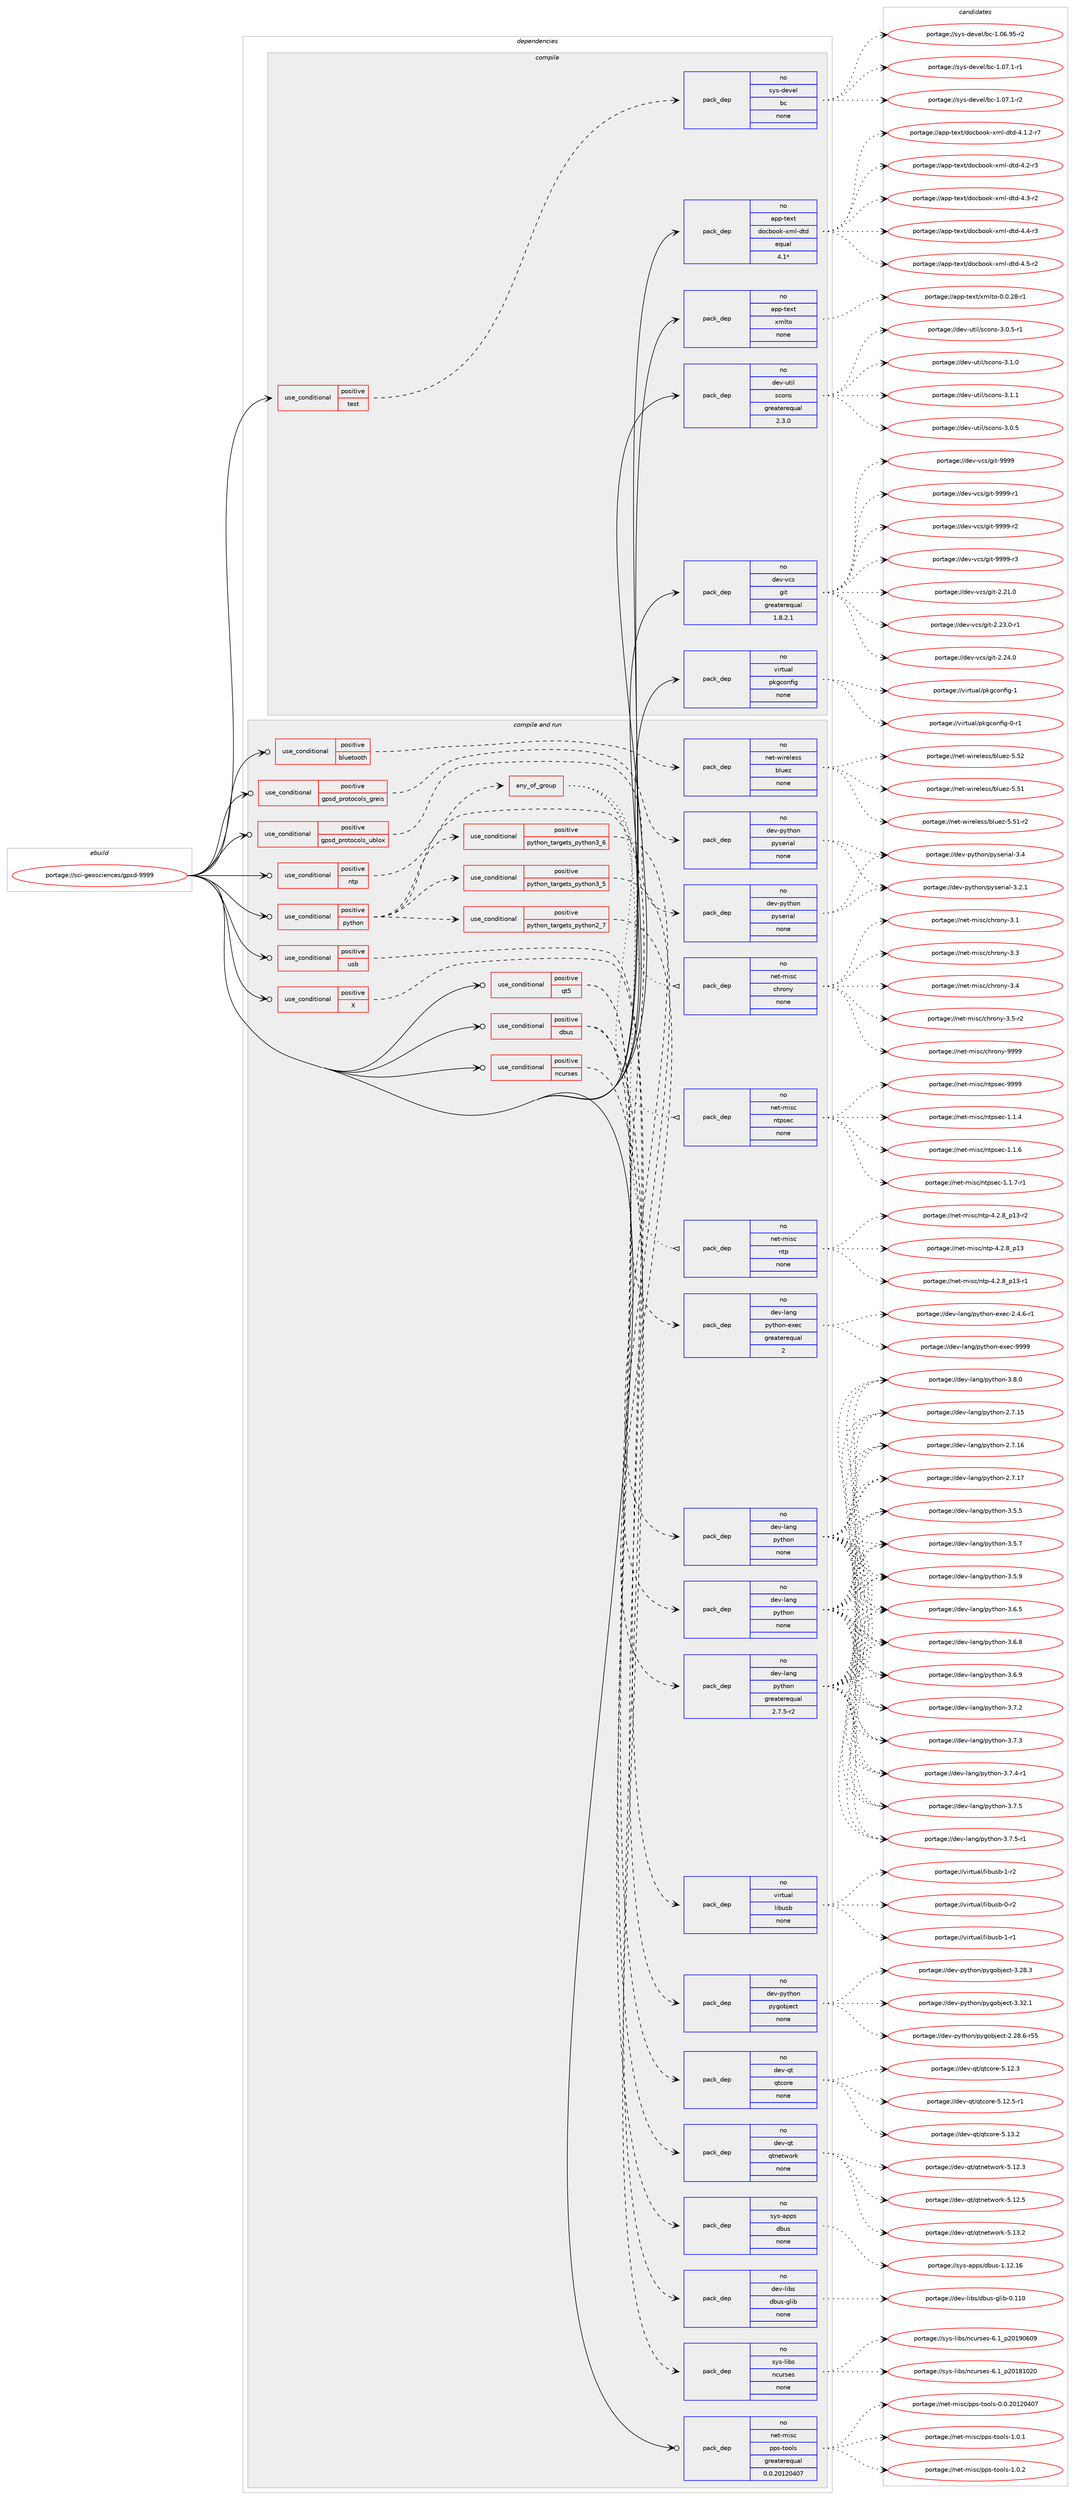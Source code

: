 digraph prolog {

# *************
# Graph options
# *************

newrank=true;
concentrate=true;
compound=true;
graph [rankdir=LR,fontname=Helvetica,fontsize=10,ranksep=1.5];#, ranksep=2.5, nodesep=0.2];
edge  [arrowhead=vee];
node  [fontname=Helvetica,fontsize=10];

# **********
# The ebuild
# **********

subgraph cluster_leftcol {
color=gray;
rank=same;
label=<<i>ebuild</i>>;
id [label="portage://sci-geosciences/gpsd-9999", color=red, width=4, href="../sci-geosciences/gpsd-9999.svg"];
}

# ****************
# The dependencies
# ****************

subgraph cluster_midcol {
color=gray;
label=<<i>dependencies</i>>;
subgraph cluster_compile {
fillcolor="#eeeeee";
style=filled;
label=<<i>compile</i>>;
subgraph cond95826 {
dependency387065 [label=<<TABLE BORDER="0" CELLBORDER="1" CELLSPACING="0" CELLPADDING="4"><TR><TD ROWSPAN="3" CELLPADDING="10">use_conditional</TD></TR><TR><TD>positive</TD></TR><TR><TD>test</TD></TR></TABLE>>, shape=none, color=red];
subgraph pack284668 {
dependency387066 [label=<<TABLE BORDER="0" CELLBORDER="1" CELLSPACING="0" CELLPADDING="4" WIDTH="220"><TR><TD ROWSPAN="6" CELLPADDING="30">pack_dep</TD></TR><TR><TD WIDTH="110">no</TD></TR><TR><TD>sys-devel</TD></TR><TR><TD>bc</TD></TR><TR><TD>none</TD></TR><TR><TD></TD></TR></TABLE>>, shape=none, color=blue];
}
dependency387065:e -> dependency387066:w [weight=20,style="dashed",arrowhead="vee"];
}
id:e -> dependency387065:w [weight=20,style="solid",arrowhead="vee"];
subgraph pack284669 {
dependency387067 [label=<<TABLE BORDER="0" CELLBORDER="1" CELLSPACING="0" CELLPADDING="4" WIDTH="220"><TR><TD ROWSPAN="6" CELLPADDING="30">pack_dep</TD></TR><TR><TD WIDTH="110">no</TD></TR><TR><TD>app-text</TD></TR><TR><TD>docbook-xml-dtd</TD></TR><TR><TD>equal</TD></TR><TR><TD>4.1*</TD></TR></TABLE>>, shape=none, color=blue];
}
id:e -> dependency387067:w [weight=20,style="solid",arrowhead="vee"];
subgraph pack284670 {
dependency387068 [label=<<TABLE BORDER="0" CELLBORDER="1" CELLSPACING="0" CELLPADDING="4" WIDTH="220"><TR><TD ROWSPAN="6" CELLPADDING="30">pack_dep</TD></TR><TR><TD WIDTH="110">no</TD></TR><TR><TD>app-text</TD></TR><TR><TD>xmlto</TD></TR><TR><TD>none</TD></TR><TR><TD></TD></TR></TABLE>>, shape=none, color=blue];
}
id:e -> dependency387068:w [weight=20,style="solid",arrowhead="vee"];
subgraph pack284671 {
dependency387069 [label=<<TABLE BORDER="0" CELLBORDER="1" CELLSPACING="0" CELLPADDING="4" WIDTH="220"><TR><TD ROWSPAN="6" CELLPADDING="30">pack_dep</TD></TR><TR><TD WIDTH="110">no</TD></TR><TR><TD>dev-util</TD></TR><TR><TD>scons</TD></TR><TR><TD>greaterequal</TD></TR><TR><TD>2.3.0</TD></TR></TABLE>>, shape=none, color=blue];
}
id:e -> dependency387069:w [weight=20,style="solid",arrowhead="vee"];
subgraph pack284672 {
dependency387070 [label=<<TABLE BORDER="0" CELLBORDER="1" CELLSPACING="0" CELLPADDING="4" WIDTH="220"><TR><TD ROWSPAN="6" CELLPADDING="30">pack_dep</TD></TR><TR><TD WIDTH="110">no</TD></TR><TR><TD>dev-vcs</TD></TR><TR><TD>git</TD></TR><TR><TD>greaterequal</TD></TR><TR><TD>1.8.2.1</TD></TR></TABLE>>, shape=none, color=blue];
}
id:e -> dependency387070:w [weight=20,style="solid",arrowhead="vee"];
subgraph pack284673 {
dependency387071 [label=<<TABLE BORDER="0" CELLBORDER="1" CELLSPACING="0" CELLPADDING="4" WIDTH="220"><TR><TD ROWSPAN="6" CELLPADDING="30">pack_dep</TD></TR><TR><TD WIDTH="110">no</TD></TR><TR><TD>virtual</TD></TR><TR><TD>pkgconfig</TD></TR><TR><TD>none</TD></TR><TR><TD></TD></TR></TABLE>>, shape=none, color=blue];
}
id:e -> dependency387071:w [weight=20,style="solid",arrowhead="vee"];
}
subgraph cluster_compileandrun {
fillcolor="#eeeeee";
style=filled;
label=<<i>compile and run</i>>;
subgraph cond95827 {
dependency387072 [label=<<TABLE BORDER="0" CELLBORDER="1" CELLSPACING="0" CELLPADDING="4"><TR><TD ROWSPAN="3" CELLPADDING="10">use_conditional</TD></TR><TR><TD>positive</TD></TR><TR><TD>X</TD></TR></TABLE>>, shape=none, color=red];
subgraph pack284674 {
dependency387073 [label=<<TABLE BORDER="0" CELLBORDER="1" CELLSPACING="0" CELLPADDING="4" WIDTH="220"><TR><TD ROWSPAN="6" CELLPADDING="30">pack_dep</TD></TR><TR><TD WIDTH="110">no</TD></TR><TR><TD>dev-python</TD></TR><TR><TD>pygobject</TD></TR><TR><TD>none</TD></TR><TR><TD></TD></TR></TABLE>>, shape=none, color=blue];
}
dependency387072:e -> dependency387073:w [weight=20,style="dashed",arrowhead="vee"];
}
id:e -> dependency387072:w [weight=20,style="solid",arrowhead="odotvee"];
subgraph cond95828 {
dependency387074 [label=<<TABLE BORDER="0" CELLBORDER="1" CELLSPACING="0" CELLPADDING="4"><TR><TD ROWSPAN="3" CELLPADDING="10">use_conditional</TD></TR><TR><TD>positive</TD></TR><TR><TD>bluetooth</TD></TR></TABLE>>, shape=none, color=red];
subgraph pack284675 {
dependency387075 [label=<<TABLE BORDER="0" CELLBORDER="1" CELLSPACING="0" CELLPADDING="4" WIDTH="220"><TR><TD ROWSPAN="6" CELLPADDING="30">pack_dep</TD></TR><TR><TD WIDTH="110">no</TD></TR><TR><TD>net-wireless</TD></TR><TR><TD>bluez</TD></TR><TR><TD>none</TD></TR><TR><TD></TD></TR></TABLE>>, shape=none, color=blue];
}
dependency387074:e -> dependency387075:w [weight=20,style="dashed",arrowhead="vee"];
}
id:e -> dependency387074:w [weight=20,style="solid",arrowhead="odotvee"];
subgraph cond95829 {
dependency387076 [label=<<TABLE BORDER="0" CELLBORDER="1" CELLSPACING="0" CELLPADDING="4"><TR><TD ROWSPAN="3" CELLPADDING="10">use_conditional</TD></TR><TR><TD>positive</TD></TR><TR><TD>dbus</TD></TR></TABLE>>, shape=none, color=red];
subgraph pack284676 {
dependency387077 [label=<<TABLE BORDER="0" CELLBORDER="1" CELLSPACING="0" CELLPADDING="4" WIDTH="220"><TR><TD ROWSPAN="6" CELLPADDING="30">pack_dep</TD></TR><TR><TD WIDTH="110">no</TD></TR><TR><TD>sys-apps</TD></TR><TR><TD>dbus</TD></TR><TR><TD>none</TD></TR><TR><TD></TD></TR></TABLE>>, shape=none, color=blue];
}
dependency387076:e -> dependency387077:w [weight=20,style="dashed",arrowhead="vee"];
subgraph pack284677 {
dependency387078 [label=<<TABLE BORDER="0" CELLBORDER="1" CELLSPACING="0" CELLPADDING="4" WIDTH="220"><TR><TD ROWSPAN="6" CELLPADDING="30">pack_dep</TD></TR><TR><TD WIDTH="110">no</TD></TR><TR><TD>dev-libs</TD></TR><TR><TD>dbus-glib</TD></TR><TR><TD>none</TD></TR><TR><TD></TD></TR></TABLE>>, shape=none, color=blue];
}
dependency387076:e -> dependency387078:w [weight=20,style="dashed",arrowhead="vee"];
}
id:e -> dependency387076:w [weight=20,style="solid",arrowhead="odotvee"];
subgraph cond95830 {
dependency387079 [label=<<TABLE BORDER="0" CELLBORDER="1" CELLSPACING="0" CELLPADDING="4"><TR><TD ROWSPAN="3" CELLPADDING="10">use_conditional</TD></TR><TR><TD>positive</TD></TR><TR><TD>gpsd_protocols_greis</TD></TR></TABLE>>, shape=none, color=red];
subgraph pack284678 {
dependency387080 [label=<<TABLE BORDER="0" CELLBORDER="1" CELLSPACING="0" CELLPADDING="4" WIDTH="220"><TR><TD ROWSPAN="6" CELLPADDING="30">pack_dep</TD></TR><TR><TD WIDTH="110">no</TD></TR><TR><TD>dev-python</TD></TR><TR><TD>pyserial</TD></TR><TR><TD>none</TD></TR><TR><TD></TD></TR></TABLE>>, shape=none, color=blue];
}
dependency387079:e -> dependency387080:w [weight=20,style="dashed",arrowhead="vee"];
}
id:e -> dependency387079:w [weight=20,style="solid",arrowhead="odotvee"];
subgraph cond95831 {
dependency387081 [label=<<TABLE BORDER="0" CELLBORDER="1" CELLSPACING="0" CELLPADDING="4"><TR><TD ROWSPAN="3" CELLPADDING="10">use_conditional</TD></TR><TR><TD>positive</TD></TR><TR><TD>gpsd_protocols_ublox</TD></TR></TABLE>>, shape=none, color=red];
subgraph pack284679 {
dependency387082 [label=<<TABLE BORDER="0" CELLBORDER="1" CELLSPACING="0" CELLPADDING="4" WIDTH="220"><TR><TD ROWSPAN="6" CELLPADDING="30">pack_dep</TD></TR><TR><TD WIDTH="110">no</TD></TR><TR><TD>dev-python</TD></TR><TR><TD>pyserial</TD></TR><TR><TD>none</TD></TR><TR><TD></TD></TR></TABLE>>, shape=none, color=blue];
}
dependency387081:e -> dependency387082:w [weight=20,style="dashed",arrowhead="vee"];
}
id:e -> dependency387081:w [weight=20,style="solid",arrowhead="odotvee"];
subgraph cond95832 {
dependency387083 [label=<<TABLE BORDER="0" CELLBORDER="1" CELLSPACING="0" CELLPADDING="4"><TR><TD ROWSPAN="3" CELLPADDING="10">use_conditional</TD></TR><TR><TD>positive</TD></TR><TR><TD>ncurses</TD></TR></TABLE>>, shape=none, color=red];
subgraph pack284680 {
dependency387084 [label=<<TABLE BORDER="0" CELLBORDER="1" CELLSPACING="0" CELLPADDING="4" WIDTH="220"><TR><TD ROWSPAN="6" CELLPADDING="30">pack_dep</TD></TR><TR><TD WIDTH="110">no</TD></TR><TR><TD>sys-libs</TD></TR><TR><TD>ncurses</TD></TR><TR><TD>none</TD></TR><TR><TD></TD></TR></TABLE>>, shape=none, color=blue];
}
dependency387083:e -> dependency387084:w [weight=20,style="dashed",arrowhead="vee"];
}
id:e -> dependency387083:w [weight=20,style="solid",arrowhead="odotvee"];
subgraph cond95833 {
dependency387085 [label=<<TABLE BORDER="0" CELLBORDER="1" CELLSPACING="0" CELLPADDING="4"><TR><TD ROWSPAN="3" CELLPADDING="10">use_conditional</TD></TR><TR><TD>positive</TD></TR><TR><TD>ntp</TD></TR></TABLE>>, shape=none, color=red];
subgraph any6367 {
dependency387086 [label=<<TABLE BORDER="0" CELLBORDER="1" CELLSPACING="0" CELLPADDING="4"><TR><TD CELLPADDING="10">any_of_group</TD></TR></TABLE>>, shape=none, color=red];subgraph pack284681 {
dependency387087 [label=<<TABLE BORDER="0" CELLBORDER="1" CELLSPACING="0" CELLPADDING="4" WIDTH="220"><TR><TD ROWSPAN="6" CELLPADDING="30">pack_dep</TD></TR><TR><TD WIDTH="110">no</TD></TR><TR><TD>net-misc</TD></TR><TR><TD>ntp</TD></TR><TR><TD>none</TD></TR><TR><TD></TD></TR></TABLE>>, shape=none, color=blue];
}
dependency387086:e -> dependency387087:w [weight=20,style="dotted",arrowhead="oinv"];
subgraph pack284682 {
dependency387088 [label=<<TABLE BORDER="0" CELLBORDER="1" CELLSPACING="0" CELLPADDING="4" WIDTH="220"><TR><TD ROWSPAN="6" CELLPADDING="30">pack_dep</TD></TR><TR><TD WIDTH="110">no</TD></TR><TR><TD>net-misc</TD></TR><TR><TD>ntpsec</TD></TR><TR><TD>none</TD></TR><TR><TD></TD></TR></TABLE>>, shape=none, color=blue];
}
dependency387086:e -> dependency387088:w [weight=20,style="dotted",arrowhead="oinv"];
subgraph pack284683 {
dependency387089 [label=<<TABLE BORDER="0" CELLBORDER="1" CELLSPACING="0" CELLPADDING="4" WIDTH="220"><TR><TD ROWSPAN="6" CELLPADDING="30">pack_dep</TD></TR><TR><TD WIDTH="110">no</TD></TR><TR><TD>net-misc</TD></TR><TR><TD>chrony</TD></TR><TR><TD>none</TD></TR><TR><TD></TD></TR></TABLE>>, shape=none, color=blue];
}
dependency387086:e -> dependency387089:w [weight=20,style="dotted",arrowhead="oinv"];
}
dependency387085:e -> dependency387086:w [weight=20,style="dashed",arrowhead="vee"];
}
id:e -> dependency387085:w [weight=20,style="solid",arrowhead="odotvee"];
subgraph cond95834 {
dependency387090 [label=<<TABLE BORDER="0" CELLBORDER="1" CELLSPACING="0" CELLPADDING="4"><TR><TD ROWSPAN="3" CELLPADDING="10">use_conditional</TD></TR><TR><TD>positive</TD></TR><TR><TD>python</TD></TR></TABLE>>, shape=none, color=red];
subgraph cond95835 {
dependency387091 [label=<<TABLE BORDER="0" CELLBORDER="1" CELLSPACING="0" CELLPADDING="4"><TR><TD ROWSPAN="3" CELLPADDING="10">use_conditional</TD></TR><TR><TD>positive</TD></TR><TR><TD>python_targets_python2_7</TD></TR></TABLE>>, shape=none, color=red];
subgraph pack284684 {
dependency387092 [label=<<TABLE BORDER="0" CELLBORDER="1" CELLSPACING="0" CELLPADDING="4" WIDTH="220"><TR><TD ROWSPAN="6" CELLPADDING="30">pack_dep</TD></TR><TR><TD WIDTH="110">no</TD></TR><TR><TD>dev-lang</TD></TR><TR><TD>python</TD></TR><TR><TD>greaterequal</TD></TR><TR><TD>2.7.5-r2</TD></TR></TABLE>>, shape=none, color=blue];
}
dependency387091:e -> dependency387092:w [weight=20,style="dashed",arrowhead="vee"];
}
dependency387090:e -> dependency387091:w [weight=20,style="dashed",arrowhead="vee"];
subgraph cond95836 {
dependency387093 [label=<<TABLE BORDER="0" CELLBORDER="1" CELLSPACING="0" CELLPADDING="4"><TR><TD ROWSPAN="3" CELLPADDING="10">use_conditional</TD></TR><TR><TD>positive</TD></TR><TR><TD>python_targets_python3_5</TD></TR></TABLE>>, shape=none, color=red];
subgraph pack284685 {
dependency387094 [label=<<TABLE BORDER="0" CELLBORDER="1" CELLSPACING="0" CELLPADDING="4" WIDTH="220"><TR><TD ROWSPAN="6" CELLPADDING="30">pack_dep</TD></TR><TR><TD WIDTH="110">no</TD></TR><TR><TD>dev-lang</TD></TR><TR><TD>python</TD></TR><TR><TD>none</TD></TR><TR><TD></TD></TR></TABLE>>, shape=none, color=blue];
}
dependency387093:e -> dependency387094:w [weight=20,style="dashed",arrowhead="vee"];
}
dependency387090:e -> dependency387093:w [weight=20,style="dashed",arrowhead="vee"];
subgraph cond95837 {
dependency387095 [label=<<TABLE BORDER="0" CELLBORDER="1" CELLSPACING="0" CELLPADDING="4"><TR><TD ROWSPAN="3" CELLPADDING="10">use_conditional</TD></TR><TR><TD>positive</TD></TR><TR><TD>python_targets_python3_6</TD></TR></TABLE>>, shape=none, color=red];
subgraph pack284686 {
dependency387096 [label=<<TABLE BORDER="0" CELLBORDER="1" CELLSPACING="0" CELLPADDING="4" WIDTH="220"><TR><TD ROWSPAN="6" CELLPADDING="30">pack_dep</TD></TR><TR><TD WIDTH="110">no</TD></TR><TR><TD>dev-lang</TD></TR><TR><TD>python</TD></TR><TR><TD>none</TD></TR><TR><TD></TD></TR></TABLE>>, shape=none, color=blue];
}
dependency387095:e -> dependency387096:w [weight=20,style="dashed",arrowhead="vee"];
}
dependency387090:e -> dependency387095:w [weight=20,style="dashed",arrowhead="vee"];
subgraph pack284687 {
dependency387097 [label=<<TABLE BORDER="0" CELLBORDER="1" CELLSPACING="0" CELLPADDING="4" WIDTH="220"><TR><TD ROWSPAN="6" CELLPADDING="30">pack_dep</TD></TR><TR><TD WIDTH="110">no</TD></TR><TR><TD>dev-lang</TD></TR><TR><TD>python-exec</TD></TR><TR><TD>greaterequal</TD></TR><TR><TD>2</TD></TR></TABLE>>, shape=none, color=blue];
}
dependency387090:e -> dependency387097:w [weight=20,style="dashed",arrowhead="vee"];
}
id:e -> dependency387090:w [weight=20,style="solid",arrowhead="odotvee"];
subgraph cond95838 {
dependency387098 [label=<<TABLE BORDER="0" CELLBORDER="1" CELLSPACING="0" CELLPADDING="4"><TR><TD ROWSPAN="3" CELLPADDING="10">use_conditional</TD></TR><TR><TD>positive</TD></TR><TR><TD>qt5</TD></TR></TABLE>>, shape=none, color=red];
subgraph pack284688 {
dependency387099 [label=<<TABLE BORDER="0" CELLBORDER="1" CELLSPACING="0" CELLPADDING="4" WIDTH="220"><TR><TD ROWSPAN="6" CELLPADDING="30">pack_dep</TD></TR><TR><TD WIDTH="110">no</TD></TR><TR><TD>dev-qt</TD></TR><TR><TD>qtcore</TD></TR><TR><TD>none</TD></TR><TR><TD></TD></TR></TABLE>>, shape=none, color=blue];
}
dependency387098:e -> dependency387099:w [weight=20,style="dashed",arrowhead="vee"];
subgraph pack284689 {
dependency387100 [label=<<TABLE BORDER="0" CELLBORDER="1" CELLSPACING="0" CELLPADDING="4" WIDTH="220"><TR><TD ROWSPAN="6" CELLPADDING="30">pack_dep</TD></TR><TR><TD WIDTH="110">no</TD></TR><TR><TD>dev-qt</TD></TR><TR><TD>qtnetwork</TD></TR><TR><TD>none</TD></TR><TR><TD></TD></TR></TABLE>>, shape=none, color=blue];
}
dependency387098:e -> dependency387100:w [weight=20,style="dashed",arrowhead="vee"];
}
id:e -> dependency387098:w [weight=20,style="solid",arrowhead="odotvee"];
subgraph cond95839 {
dependency387101 [label=<<TABLE BORDER="0" CELLBORDER="1" CELLSPACING="0" CELLPADDING="4"><TR><TD ROWSPAN="3" CELLPADDING="10">use_conditional</TD></TR><TR><TD>positive</TD></TR><TR><TD>usb</TD></TR></TABLE>>, shape=none, color=red];
subgraph pack284690 {
dependency387102 [label=<<TABLE BORDER="0" CELLBORDER="1" CELLSPACING="0" CELLPADDING="4" WIDTH="220"><TR><TD ROWSPAN="6" CELLPADDING="30">pack_dep</TD></TR><TR><TD WIDTH="110">no</TD></TR><TR><TD>virtual</TD></TR><TR><TD>libusb</TD></TR><TR><TD>none</TD></TR><TR><TD></TD></TR></TABLE>>, shape=none, color=blue];
}
dependency387101:e -> dependency387102:w [weight=20,style="dashed",arrowhead="vee"];
}
id:e -> dependency387101:w [weight=20,style="solid",arrowhead="odotvee"];
subgraph pack284691 {
dependency387103 [label=<<TABLE BORDER="0" CELLBORDER="1" CELLSPACING="0" CELLPADDING="4" WIDTH="220"><TR><TD ROWSPAN="6" CELLPADDING="30">pack_dep</TD></TR><TR><TD WIDTH="110">no</TD></TR><TR><TD>net-misc</TD></TR><TR><TD>pps-tools</TD></TR><TR><TD>greaterequal</TD></TR><TR><TD>0.0.20120407</TD></TR></TABLE>>, shape=none, color=blue];
}
id:e -> dependency387103:w [weight=20,style="solid",arrowhead="odotvee"];
}
subgraph cluster_run {
fillcolor="#eeeeee";
style=filled;
label=<<i>run</i>>;
}
}

# **************
# The candidates
# **************

subgraph cluster_choices {
rank=same;
color=gray;
label=<<i>candidates</i>>;

subgraph choice284668 {
color=black;
nodesep=1;
choiceportage1151211154510010111810110847989945494648544657534511450 [label="portage://sys-devel/bc-1.06.95-r2", color=red, width=4,href="../sys-devel/bc-1.06.95-r2.svg"];
choiceportage11512111545100101118101108479899454946485546494511449 [label="portage://sys-devel/bc-1.07.1-r1", color=red, width=4,href="../sys-devel/bc-1.07.1-r1.svg"];
choiceportage11512111545100101118101108479899454946485546494511450 [label="portage://sys-devel/bc-1.07.1-r2", color=red, width=4,href="../sys-devel/bc-1.07.1-r2.svg"];
dependency387066:e -> choiceportage1151211154510010111810110847989945494648544657534511450:w [style=dotted,weight="100"];
dependency387066:e -> choiceportage11512111545100101118101108479899454946485546494511449:w [style=dotted,weight="100"];
dependency387066:e -> choiceportage11512111545100101118101108479899454946485546494511450:w [style=dotted,weight="100"];
}
subgraph choice284669 {
color=black;
nodesep=1;
choiceportage971121124511610112011647100111999811111110745120109108451001161004552464946504511455 [label="portage://app-text/docbook-xml-dtd-4.1.2-r7", color=red, width=4,href="../app-text/docbook-xml-dtd-4.1.2-r7.svg"];
choiceportage97112112451161011201164710011199981111111074512010910845100116100455246504511451 [label="portage://app-text/docbook-xml-dtd-4.2-r3", color=red, width=4,href="../app-text/docbook-xml-dtd-4.2-r3.svg"];
choiceportage97112112451161011201164710011199981111111074512010910845100116100455246514511450 [label="portage://app-text/docbook-xml-dtd-4.3-r2", color=red, width=4,href="../app-text/docbook-xml-dtd-4.3-r2.svg"];
choiceportage97112112451161011201164710011199981111111074512010910845100116100455246524511451 [label="portage://app-text/docbook-xml-dtd-4.4-r3", color=red, width=4,href="../app-text/docbook-xml-dtd-4.4-r3.svg"];
choiceportage97112112451161011201164710011199981111111074512010910845100116100455246534511450 [label="portage://app-text/docbook-xml-dtd-4.5-r2", color=red, width=4,href="../app-text/docbook-xml-dtd-4.5-r2.svg"];
dependency387067:e -> choiceportage971121124511610112011647100111999811111110745120109108451001161004552464946504511455:w [style=dotted,weight="100"];
dependency387067:e -> choiceportage97112112451161011201164710011199981111111074512010910845100116100455246504511451:w [style=dotted,weight="100"];
dependency387067:e -> choiceportage97112112451161011201164710011199981111111074512010910845100116100455246514511450:w [style=dotted,weight="100"];
dependency387067:e -> choiceportage97112112451161011201164710011199981111111074512010910845100116100455246524511451:w [style=dotted,weight="100"];
dependency387067:e -> choiceportage97112112451161011201164710011199981111111074512010910845100116100455246534511450:w [style=dotted,weight="100"];
}
subgraph choice284670 {
color=black;
nodesep=1;
choiceportage971121124511610112011647120109108116111454846484650564511449 [label="portage://app-text/xmlto-0.0.28-r1", color=red, width=4,href="../app-text/xmlto-0.0.28-r1.svg"];
dependency387068:e -> choiceportage971121124511610112011647120109108116111454846484650564511449:w [style=dotted,weight="100"];
}
subgraph choice284671 {
color=black;
nodesep=1;
choiceportage100101118451171161051084711599111110115455146484653 [label="portage://dev-util/scons-3.0.5", color=red, width=4,href="../dev-util/scons-3.0.5.svg"];
choiceportage1001011184511711610510847115991111101154551464846534511449 [label="portage://dev-util/scons-3.0.5-r1", color=red, width=4,href="../dev-util/scons-3.0.5-r1.svg"];
choiceportage100101118451171161051084711599111110115455146494648 [label="portage://dev-util/scons-3.1.0", color=red, width=4,href="../dev-util/scons-3.1.0.svg"];
choiceportage100101118451171161051084711599111110115455146494649 [label="portage://dev-util/scons-3.1.1", color=red, width=4,href="../dev-util/scons-3.1.1.svg"];
dependency387069:e -> choiceportage100101118451171161051084711599111110115455146484653:w [style=dotted,weight="100"];
dependency387069:e -> choiceportage1001011184511711610510847115991111101154551464846534511449:w [style=dotted,weight="100"];
dependency387069:e -> choiceportage100101118451171161051084711599111110115455146494648:w [style=dotted,weight="100"];
dependency387069:e -> choiceportage100101118451171161051084711599111110115455146494649:w [style=dotted,weight="100"];
}
subgraph choice284672 {
color=black;
nodesep=1;
choiceportage10010111845118991154710310511645504650494648 [label="portage://dev-vcs/git-2.21.0", color=red, width=4,href="../dev-vcs/git-2.21.0.svg"];
choiceportage100101118451189911547103105116455046505146484511449 [label="portage://dev-vcs/git-2.23.0-r1", color=red, width=4,href="../dev-vcs/git-2.23.0-r1.svg"];
choiceportage10010111845118991154710310511645504650524648 [label="portage://dev-vcs/git-2.24.0", color=red, width=4,href="../dev-vcs/git-2.24.0.svg"];
choiceportage1001011184511899115471031051164557575757 [label="portage://dev-vcs/git-9999", color=red, width=4,href="../dev-vcs/git-9999.svg"];
choiceportage10010111845118991154710310511645575757574511449 [label="portage://dev-vcs/git-9999-r1", color=red, width=4,href="../dev-vcs/git-9999-r1.svg"];
choiceportage10010111845118991154710310511645575757574511450 [label="portage://dev-vcs/git-9999-r2", color=red, width=4,href="../dev-vcs/git-9999-r2.svg"];
choiceportage10010111845118991154710310511645575757574511451 [label="portage://dev-vcs/git-9999-r3", color=red, width=4,href="../dev-vcs/git-9999-r3.svg"];
dependency387070:e -> choiceportage10010111845118991154710310511645504650494648:w [style=dotted,weight="100"];
dependency387070:e -> choiceportage100101118451189911547103105116455046505146484511449:w [style=dotted,weight="100"];
dependency387070:e -> choiceportage10010111845118991154710310511645504650524648:w [style=dotted,weight="100"];
dependency387070:e -> choiceportage1001011184511899115471031051164557575757:w [style=dotted,weight="100"];
dependency387070:e -> choiceportage10010111845118991154710310511645575757574511449:w [style=dotted,weight="100"];
dependency387070:e -> choiceportage10010111845118991154710310511645575757574511450:w [style=dotted,weight="100"];
dependency387070:e -> choiceportage10010111845118991154710310511645575757574511451:w [style=dotted,weight="100"];
}
subgraph choice284673 {
color=black;
nodesep=1;
choiceportage11810511411611797108471121071039911111010210510345484511449 [label="portage://virtual/pkgconfig-0-r1", color=red, width=4,href="../virtual/pkgconfig-0-r1.svg"];
choiceportage1181051141161179710847112107103991111101021051034549 [label="portage://virtual/pkgconfig-1", color=red, width=4,href="../virtual/pkgconfig-1.svg"];
dependency387071:e -> choiceportage11810511411611797108471121071039911111010210510345484511449:w [style=dotted,weight="100"];
dependency387071:e -> choiceportage1181051141161179710847112107103991111101021051034549:w [style=dotted,weight="100"];
}
subgraph choice284674 {
color=black;
nodesep=1;
choiceportage1001011184511212111610411111047112121103111981061019911645504650564654451145353 [label="portage://dev-python/pygobject-2.28.6-r55", color=red, width=4,href="../dev-python/pygobject-2.28.6-r55.svg"];
choiceportage1001011184511212111610411111047112121103111981061019911645514650564651 [label="portage://dev-python/pygobject-3.28.3", color=red, width=4,href="../dev-python/pygobject-3.28.3.svg"];
choiceportage1001011184511212111610411111047112121103111981061019911645514651504649 [label="portage://dev-python/pygobject-3.32.1", color=red, width=4,href="../dev-python/pygobject-3.32.1.svg"];
dependency387073:e -> choiceportage1001011184511212111610411111047112121103111981061019911645504650564654451145353:w [style=dotted,weight="100"];
dependency387073:e -> choiceportage1001011184511212111610411111047112121103111981061019911645514650564651:w [style=dotted,weight="100"];
dependency387073:e -> choiceportage1001011184511212111610411111047112121103111981061019911645514651504649:w [style=dotted,weight="100"];
}
subgraph choice284675 {
color=black;
nodesep=1;
choiceportage1101011164511910511410110810111511547981081171011224553465349 [label="portage://net-wireless/bluez-5.51", color=red, width=4,href="../net-wireless/bluez-5.51.svg"];
choiceportage11010111645119105114101108101115115479810811710112245534653494511450 [label="portage://net-wireless/bluez-5.51-r2", color=red, width=4,href="../net-wireless/bluez-5.51-r2.svg"];
choiceportage1101011164511910511410110810111511547981081171011224553465350 [label="portage://net-wireless/bluez-5.52", color=red, width=4,href="../net-wireless/bluez-5.52.svg"];
dependency387075:e -> choiceportage1101011164511910511410110810111511547981081171011224553465349:w [style=dotted,weight="100"];
dependency387075:e -> choiceportage11010111645119105114101108101115115479810811710112245534653494511450:w [style=dotted,weight="100"];
dependency387075:e -> choiceportage1101011164511910511410110810111511547981081171011224553465350:w [style=dotted,weight="100"];
}
subgraph choice284676 {
color=black;
nodesep=1;
choiceportage115121115459711211211547100981171154549464950464954 [label="portage://sys-apps/dbus-1.12.16", color=red, width=4,href="../sys-apps/dbus-1.12.16.svg"];
dependency387077:e -> choiceportage115121115459711211211547100981171154549464950464954:w [style=dotted,weight="100"];
}
subgraph choice284677 {
color=black;
nodesep=1;
choiceportage100101118451081059811547100981171154510310810598454846494948 [label="portage://dev-libs/dbus-glib-0.110", color=red, width=4,href="../dev-libs/dbus-glib-0.110.svg"];
dependency387078:e -> choiceportage100101118451081059811547100981171154510310810598454846494948:w [style=dotted,weight="100"];
}
subgraph choice284678 {
color=black;
nodesep=1;
choiceportage100101118451121211161041111104711212111510111410597108455146504649 [label="portage://dev-python/pyserial-3.2.1", color=red, width=4,href="../dev-python/pyserial-3.2.1.svg"];
choiceportage10010111845112121116104111110471121211151011141059710845514652 [label="portage://dev-python/pyserial-3.4", color=red, width=4,href="../dev-python/pyserial-3.4.svg"];
dependency387080:e -> choiceportage100101118451121211161041111104711212111510111410597108455146504649:w [style=dotted,weight="100"];
dependency387080:e -> choiceportage10010111845112121116104111110471121211151011141059710845514652:w [style=dotted,weight="100"];
}
subgraph choice284679 {
color=black;
nodesep=1;
choiceportage100101118451121211161041111104711212111510111410597108455146504649 [label="portage://dev-python/pyserial-3.2.1", color=red, width=4,href="../dev-python/pyserial-3.2.1.svg"];
choiceportage10010111845112121116104111110471121211151011141059710845514652 [label="portage://dev-python/pyserial-3.4", color=red, width=4,href="../dev-python/pyserial-3.4.svg"];
dependency387082:e -> choiceportage100101118451121211161041111104711212111510111410597108455146504649:w [style=dotted,weight="100"];
dependency387082:e -> choiceportage10010111845112121116104111110471121211151011141059710845514652:w [style=dotted,weight="100"];
}
subgraph choice284680 {
color=black;
nodesep=1;
choiceportage1151211154510810598115471109911711411510111545544649951125048495649485048 [label="portage://sys-libs/ncurses-6.1_p20181020", color=red, width=4,href="../sys-libs/ncurses-6.1_p20181020.svg"];
choiceportage1151211154510810598115471109911711411510111545544649951125048495748544857 [label="portage://sys-libs/ncurses-6.1_p20190609", color=red, width=4,href="../sys-libs/ncurses-6.1_p20190609.svg"];
dependency387084:e -> choiceportage1151211154510810598115471109911711411510111545544649951125048495649485048:w [style=dotted,weight="100"];
dependency387084:e -> choiceportage1151211154510810598115471109911711411510111545544649951125048495748544857:w [style=dotted,weight="100"];
}
subgraph choice284681 {
color=black;
nodesep=1;
choiceportage110101116451091051159947110116112455246504656951124951 [label="portage://net-misc/ntp-4.2.8_p13", color=red, width=4,href="../net-misc/ntp-4.2.8_p13.svg"];
choiceportage1101011164510910511599471101161124552465046569511249514511449 [label="portage://net-misc/ntp-4.2.8_p13-r1", color=red, width=4,href="../net-misc/ntp-4.2.8_p13-r1.svg"];
choiceportage1101011164510910511599471101161124552465046569511249514511450 [label="portage://net-misc/ntp-4.2.8_p13-r2", color=red, width=4,href="../net-misc/ntp-4.2.8_p13-r2.svg"];
dependency387087:e -> choiceportage110101116451091051159947110116112455246504656951124951:w [style=dotted,weight="100"];
dependency387087:e -> choiceportage1101011164510910511599471101161124552465046569511249514511449:w [style=dotted,weight="100"];
dependency387087:e -> choiceportage1101011164510910511599471101161124552465046569511249514511450:w [style=dotted,weight="100"];
}
subgraph choice284682 {
color=black;
nodesep=1;
choiceportage11010111645109105115994711011611211510199454946494652 [label="portage://net-misc/ntpsec-1.1.4", color=red, width=4,href="../net-misc/ntpsec-1.1.4.svg"];
choiceportage11010111645109105115994711011611211510199454946494654 [label="portage://net-misc/ntpsec-1.1.6", color=red, width=4,href="../net-misc/ntpsec-1.1.6.svg"];
choiceportage110101116451091051159947110116112115101994549464946554511449 [label="portage://net-misc/ntpsec-1.1.7-r1", color=red, width=4,href="../net-misc/ntpsec-1.1.7-r1.svg"];
choiceportage110101116451091051159947110116112115101994557575757 [label="portage://net-misc/ntpsec-9999", color=red, width=4,href="../net-misc/ntpsec-9999.svg"];
dependency387088:e -> choiceportage11010111645109105115994711011611211510199454946494652:w [style=dotted,weight="100"];
dependency387088:e -> choiceportage11010111645109105115994711011611211510199454946494654:w [style=dotted,weight="100"];
dependency387088:e -> choiceportage110101116451091051159947110116112115101994549464946554511449:w [style=dotted,weight="100"];
dependency387088:e -> choiceportage110101116451091051159947110116112115101994557575757:w [style=dotted,weight="100"];
}
subgraph choice284683 {
color=black;
nodesep=1;
choiceportage1101011164510910511599479910411411111012145514649 [label="portage://net-misc/chrony-3.1", color=red, width=4,href="../net-misc/chrony-3.1.svg"];
choiceportage1101011164510910511599479910411411111012145514651 [label="portage://net-misc/chrony-3.3", color=red, width=4,href="../net-misc/chrony-3.3.svg"];
choiceportage1101011164510910511599479910411411111012145514652 [label="portage://net-misc/chrony-3.4", color=red, width=4,href="../net-misc/chrony-3.4.svg"];
choiceportage11010111645109105115994799104114111110121455146534511450 [label="portage://net-misc/chrony-3.5-r2", color=red, width=4,href="../net-misc/chrony-3.5-r2.svg"];
choiceportage110101116451091051159947991041141111101214557575757 [label="portage://net-misc/chrony-9999", color=red, width=4,href="../net-misc/chrony-9999.svg"];
dependency387089:e -> choiceportage1101011164510910511599479910411411111012145514649:w [style=dotted,weight="100"];
dependency387089:e -> choiceportage1101011164510910511599479910411411111012145514651:w [style=dotted,weight="100"];
dependency387089:e -> choiceportage1101011164510910511599479910411411111012145514652:w [style=dotted,weight="100"];
dependency387089:e -> choiceportage11010111645109105115994799104114111110121455146534511450:w [style=dotted,weight="100"];
dependency387089:e -> choiceportage110101116451091051159947991041141111101214557575757:w [style=dotted,weight="100"];
}
subgraph choice284684 {
color=black;
nodesep=1;
choiceportage10010111845108971101034711212111610411111045504655464953 [label="portage://dev-lang/python-2.7.15", color=red, width=4,href="../dev-lang/python-2.7.15.svg"];
choiceportage10010111845108971101034711212111610411111045504655464954 [label="portage://dev-lang/python-2.7.16", color=red, width=4,href="../dev-lang/python-2.7.16.svg"];
choiceportage10010111845108971101034711212111610411111045504655464955 [label="portage://dev-lang/python-2.7.17", color=red, width=4,href="../dev-lang/python-2.7.17.svg"];
choiceportage100101118451089711010347112121116104111110455146534653 [label="portage://dev-lang/python-3.5.5", color=red, width=4,href="../dev-lang/python-3.5.5.svg"];
choiceportage100101118451089711010347112121116104111110455146534655 [label="portage://dev-lang/python-3.5.7", color=red, width=4,href="../dev-lang/python-3.5.7.svg"];
choiceportage100101118451089711010347112121116104111110455146534657 [label="portage://dev-lang/python-3.5.9", color=red, width=4,href="../dev-lang/python-3.5.9.svg"];
choiceportage100101118451089711010347112121116104111110455146544653 [label="portage://dev-lang/python-3.6.5", color=red, width=4,href="../dev-lang/python-3.6.5.svg"];
choiceportage100101118451089711010347112121116104111110455146544656 [label="portage://dev-lang/python-3.6.8", color=red, width=4,href="../dev-lang/python-3.6.8.svg"];
choiceportage100101118451089711010347112121116104111110455146544657 [label="portage://dev-lang/python-3.6.9", color=red, width=4,href="../dev-lang/python-3.6.9.svg"];
choiceportage100101118451089711010347112121116104111110455146554650 [label="portage://dev-lang/python-3.7.2", color=red, width=4,href="../dev-lang/python-3.7.2.svg"];
choiceportage100101118451089711010347112121116104111110455146554651 [label="portage://dev-lang/python-3.7.3", color=red, width=4,href="../dev-lang/python-3.7.3.svg"];
choiceportage1001011184510897110103471121211161041111104551465546524511449 [label="portage://dev-lang/python-3.7.4-r1", color=red, width=4,href="../dev-lang/python-3.7.4-r1.svg"];
choiceportage100101118451089711010347112121116104111110455146554653 [label="portage://dev-lang/python-3.7.5", color=red, width=4,href="../dev-lang/python-3.7.5.svg"];
choiceportage1001011184510897110103471121211161041111104551465546534511449 [label="portage://dev-lang/python-3.7.5-r1", color=red, width=4,href="../dev-lang/python-3.7.5-r1.svg"];
choiceportage100101118451089711010347112121116104111110455146564648 [label="portage://dev-lang/python-3.8.0", color=red, width=4,href="../dev-lang/python-3.8.0.svg"];
dependency387092:e -> choiceportage10010111845108971101034711212111610411111045504655464953:w [style=dotted,weight="100"];
dependency387092:e -> choiceportage10010111845108971101034711212111610411111045504655464954:w [style=dotted,weight="100"];
dependency387092:e -> choiceportage10010111845108971101034711212111610411111045504655464955:w [style=dotted,weight="100"];
dependency387092:e -> choiceportage100101118451089711010347112121116104111110455146534653:w [style=dotted,weight="100"];
dependency387092:e -> choiceportage100101118451089711010347112121116104111110455146534655:w [style=dotted,weight="100"];
dependency387092:e -> choiceportage100101118451089711010347112121116104111110455146534657:w [style=dotted,weight="100"];
dependency387092:e -> choiceportage100101118451089711010347112121116104111110455146544653:w [style=dotted,weight="100"];
dependency387092:e -> choiceportage100101118451089711010347112121116104111110455146544656:w [style=dotted,weight="100"];
dependency387092:e -> choiceportage100101118451089711010347112121116104111110455146544657:w [style=dotted,weight="100"];
dependency387092:e -> choiceportage100101118451089711010347112121116104111110455146554650:w [style=dotted,weight="100"];
dependency387092:e -> choiceportage100101118451089711010347112121116104111110455146554651:w [style=dotted,weight="100"];
dependency387092:e -> choiceportage1001011184510897110103471121211161041111104551465546524511449:w [style=dotted,weight="100"];
dependency387092:e -> choiceportage100101118451089711010347112121116104111110455146554653:w [style=dotted,weight="100"];
dependency387092:e -> choiceportage1001011184510897110103471121211161041111104551465546534511449:w [style=dotted,weight="100"];
dependency387092:e -> choiceportage100101118451089711010347112121116104111110455146564648:w [style=dotted,weight="100"];
}
subgraph choice284685 {
color=black;
nodesep=1;
choiceportage10010111845108971101034711212111610411111045504655464953 [label="portage://dev-lang/python-2.7.15", color=red, width=4,href="../dev-lang/python-2.7.15.svg"];
choiceportage10010111845108971101034711212111610411111045504655464954 [label="portage://dev-lang/python-2.7.16", color=red, width=4,href="../dev-lang/python-2.7.16.svg"];
choiceportage10010111845108971101034711212111610411111045504655464955 [label="portage://dev-lang/python-2.7.17", color=red, width=4,href="../dev-lang/python-2.7.17.svg"];
choiceportage100101118451089711010347112121116104111110455146534653 [label="portage://dev-lang/python-3.5.5", color=red, width=4,href="../dev-lang/python-3.5.5.svg"];
choiceportage100101118451089711010347112121116104111110455146534655 [label="portage://dev-lang/python-3.5.7", color=red, width=4,href="../dev-lang/python-3.5.7.svg"];
choiceportage100101118451089711010347112121116104111110455146534657 [label="portage://dev-lang/python-3.5.9", color=red, width=4,href="../dev-lang/python-3.5.9.svg"];
choiceportage100101118451089711010347112121116104111110455146544653 [label="portage://dev-lang/python-3.6.5", color=red, width=4,href="../dev-lang/python-3.6.5.svg"];
choiceportage100101118451089711010347112121116104111110455146544656 [label="portage://dev-lang/python-3.6.8", color=red, width=4,href="../dev-lang/python-3.6.8.svg"];
choiceportage100101118451089711010347112121116104111110455146544657 [label="portage://dev-lang/python-3.6.9", color=red, width=4,href="../dev-lang/python-3.6.9.svg"];
choiceportage100101118451089711010347112121116104111110455146554650 [label="portage://dev-lang/python-3.7.2", color=red, width=4,href="../dev-lang/python-3.7.2.svg"];
choiceportage100101118451089711010347112121116104111110455146554651 [label="portage://dev-lang/python-3.7.3", color=red, width=4,href="../dev-lang/python-3.7.3.svg"];
choiceportage1001011184510897110103471121211161041111104551465546524511449 [label="portage://dev-lang/python-3.7.4-r1", color=red, width=4,href="../dev-lang/python-3.7.4-r1.svg"];
choiceportage100101118451089711010347112121116104111110455146554653 [label="portage://dev-lang/python-3.7.5", color=red, width=4,href="../dev-lang/python-3.7.5.svg"];
choiceportage1001011184510897110103471121211161041111104551465546534511449 [label="portage://dev-lang/python-3.7.5-r1", color=red, width=4,href="../dev-lang/python-3.7.5-r1.svg"];
choiceportage100101118451089711010347112121116104111110455146564648 [label="portage://dev-lang/python-3.8.0", color=red, width=4,href="../dev-lang/python-3.8.0.svg"];
dependency387094:e -> choiceportage10010111845108971101034711212111610411111045504655464953:w [style=dotted,weight="100"];
dependency387094:e -> choiceportage10010111845108971101034711212111610411111045504655464954:w [style=dotted,weight="100"];
dependency387094:e -> choiceportage10010111845108971101034711212111610411111045504655464955:w [style=dotted,weight="100"];
dependency387094:e -> choiceportage100101118451089711010347112121116104111110455146534653:w [style=dotted,weight="100"];
dependency387094:e -> choiceportage100101118451089711010347112121116104111110455146534655:w [style=dotted,weight="100"];
dependency387094:e -> choiceportage100101118451089711010347112121116104111110455146534657:w [style=dotted,weight="100"];
dependency387094:e -> choiceportage100101118451089711010347112121116104111110455146544653:w [style=dotted,weight="100"];
dependency387094:e -> choiceportage100101118451089711010347112121116104111110455146544656:w [style=dotted,weight="100"];
dependency387094:e -> choiceportage100101118451089711010347112121116104111110455146544657:w [style=dotted,weight="100"];
dependency387094:e -> choiceportage100101118451089711010347112121116104111110455146554650:w [style=dotted,weight="100"];
dependency387094:e -> choiceportage100101118451089711010347112121116104111110455146554651:w [style=dotted,weight="100"];
dependency387094:e -> choiceportage1001011184510897110103471121211161041111104551465546524511449:w [style=dotted,weight="100"];
dependency387094:e -> choiceportage100101118451089711010347112121116104111110455146554653:w [style=dotted,weight="100"];
dependency387094:e -> choiceportage1001011184510897110103471121211161041111104551465546534511449:w [style=dotted,weight="100"];
dependency387094:e -> choiceportage100101118451089711010347112121116104111110455146564648:w [style=dotted,weight="100"];
}
subgraph choice284686 {
color=black;
nodesep=1;
choiceportage10010111845108971101034711212111610411111045504655464953 [label="portage://dev-lang/python-2.7.15", color=red, width=4,href="../dev-lang/python-2.7.15.svg"];
choiceportage10010111845108971101034711212111610411111045504655464954 [label="portage://dev-lang/python-2.7.16", color=red, width=4,href="../dev-lang/python-2.7.16.svg"];
choiceportage10010111845108971101034711212111610411111045504655464955 [label="portage://dev-lang/python-2.7.17", color=red, width=4,href="../dev-lang/python-2.7.17.svg"];
choiceportage100101118451089711010347112121116104111110455146534653 [label="portage://dev-lang/python-3.5.5", color=red, width=4,href="../dev-lang/python-3.5.5.svg"];
choiceportage100101118451089711010347112121116104111110455146534655 [label="portage://dev-lang/python-3.5.7", color=red, width=4,href="../dev-lang/python-3.5.7.svg"];
choiceportage100101118451089711010347112121116104111110455146534657 [label="portage://dev-lang/python-3.5.9", color=red, width=4,href="../dev-lang/python-3.5.9.svg"];
choiceportage100101118451089711010347112121116104111110455146544653 [label="portage://dev-lang/python-3.6.5", color=red, width=4,href="../dev-lang/python-3.6.5.svg"];
choiceportage100101118451089711010347112121116104111110455146544656 [label="portage://dev-lang/python-3.6.8", color=red, width=4,href="../dev-lang/python-3.6.8.svg"];
choiceportage100101118451089711010347112121116104111110455146544657 [label="portage://dev-lang/python-3.6.9", color=red, width=4,href="../dev-lang/python-3.6.9.svg"];
choiceportage100101118451089711010347112121116104111110455146554650 [label="portage://dev-lang/python-3.7.2", color=red, width=4,href="../dev-lang/python-3.7.2.svg"];
choiceportage100101118451089711010347112121116104111110455146554651 [label="portage://dev-lang/python-3.7.3", color=red, width=4,href="../dev-lang/python-3.7.3.svg"];
choiceportage1001011184510897110103471121211161041111104551465546524511449 [label="portage://dev-lang/python-3.7.4-r1", color=red, width=4,href="../dev-lang/python-3.7.4-r1.svg"];
choiceportage100101118451089711010347112121116104111110455146554653 [label="portage://dev-lang/python-3.7.5", color=red, width=4,href="../dev-lang/python-3.7.5.svg"];
choiceportage1001011184510897110103471121211161041111104551465546534511449 [label="portage://dev-lang/python-3.7.5-r1", color=red, width=4,href="../dev-lang/python-3.7.5-r1.svg"];
choiceportage100101118451089711010347112121116104111110455146564648 [label="portage://dev-lang/python-3.8.0", color=red, width=4,href="../dev-lang/python-3.8.0.svg"];
dependency387096:e -> choiceportage10010111845108971101034711212111610411111045504655464953:w [style=dotted,weight="100"];
dependency387096:e -> choiceportage10010111845108971101034711212111610411111045504655464954:w [style=dotted,weight="100"];
dependency387096:e -> choiceportage10010111845108971101034711212111610411111045504655464955:w [style=dotted,weight="100"];
dependency387096:e -> choiceportage100101118451089711010347112121116104111110455146534653:w [style=dotted,weight="100"];
dependency387096:e -> choiceportage100101118451089711010347112121116104111110455146534655:w [style=dotted,weight="100"];
dependency387096:e -> choiceportage100101118451089711010347112121116104111110455146534657:w [style=dotted,weight="100"];
dependency387096:e -> choiceportage100101118451089711010347112121116104111110455146544653:w [style=dotted,weight="100"];
dependency387096:e -> choiceportage100101118451089711010347112121116104111110455146544656:w [style=dotted,weight="100"];
dependency387096:e -> choiceportage100101118451089711010347112121116104111110455146544657:w [style=dotted,weight="100"];
dependency387096:e -> choiceportage100101118451089711010347112121116104111110455146554650:w [style=dotted,weight="100"];
dependency387096:e -> choiceportage100101118451089711010347112121116104111110455146554651:w [style=dotted,weight="100"];
dependency387096:e -> choiceportage1001011184510897110103471121211161041111104551465546524511449:w [style=dotted,weight="100"];
dependency387096:e -> choiceportage100101118451089711010347112121116104111110455146554653:w [style=dotted,weight="100"];
dependency387096:e -> choiceportage1001011184510897110103471121211161041111104551465546534511449:w [style=dotted,weight="100"];
dependency387096:e -> choiceportage100101118451089711010347112121116104111110455146564648:w [style=dotted,weight="100"];
}
subgraph choice284687 {
color=black;
nodesep=1;
choiceportage10010111845108971101034711212111610411111045101120101994550465246544511449 [label="portage://dev-lang/python-exec-2.4.6-r1", color=red, width=4,href="../dev-lang/python-exec-2.4.6-r1.svg"];
choiceportage10010111845108971101034711212111610411111045101120101994557575757 [label="portage://dev-lang/python-exec-9999", color=red, width=4,href="../dev-lang/python-exec-9999.svg"];
dependency387097:e -> choiceportage10010111845108971101034711212111610411111045101120101994550465246544511449:w [style=dotted,weight="100"];
dependency387097:e -> choiceportage10010111845108971101034711212111610411111045101120101994557575757:w [style=dotted,weight="100"];
}
subgraph choice284688 {
color=black;
nodesep=1;
choiceportage10010111845113116471131169911111410145534649504651 [label="portage://dev-qt/qtcore-5.12.3", color=red, width=4,href="../dev-qt/qtcore-5.12.3.svg"];
choiceportage100101118451131164711311699111114101455346495046534511449 [label="portage://dev-qt/qtcore-5.12.5-r1", color=red, width=4,href="../dev-qt/qtcore-5.12.5-r1.svg"];
choiceportage10010111845113116471131169911111410145534649514650 [label="portage://dev-qt/qtcore-5.13.2", color=red, width=4,href="../dev-qt/qtcore-5.13.2.svg"];
dependency387099:e -> choiceportage10010111845113116471131169911111410145534649504651:w [style=dotted,weight="100"];
dependency387099:e -> choiceportage100101118451131164711311699111114101455346495046534511449:w [style=dotted,weight="100"];
dependency387099:e -> choiceportage10010111845113116471131169911111410145534649514650:w [style=dotted,weight="100"];
}
subgraph choice284689 {
color=black;
nodesep=1;
choiceportage100101118451131164711311611010111611911111410745534649504651 [label="portage://dev-qt/qtnetwork-5.12.3", color=red, width=4,href="../dev-qt/qtnetwork-5.12.3.svg"];
choiceportage100101118451131164711311611010111611911111410745534649504653 [label="portage://dev-qt/qtnetwork-5.12.5", color=red, width=4,href="../dev-qt/qtnetwork-5.12.5.svg"];
choiceportage100101118451131164711311611010111611911111410745534649514650 [label="portage://dev-qt/qtnetwork-5.13.2", color=red, width=4,href="../dev-qt/qtnetwork-5.13.2.svg"];
dependency387100:e -> choiceportage100101118451131164711311611010111611911111410745534649504651:w [style=dotted,weight="100"];
dependency387100:e -> choiceportage100101118451131164711311611010111611911111410745534649504653:w [style=dotted,weight="100"];
dependency387100:e -> choiceportage100101118451131164711311611010111611911111410745534649514650:w [style=dotted,weight="100"];
}
subgraph choice284690 {
color=black;
nodesep=1;
choiceportage1181051141161179710847108105981171159845484511450 [label="portage://virtual/libusb-0-r2", color=red, width=4,href="../virtual/libusb-0-r2.svg"];
choiceportage1181051141161179710847108105981171159845494511449 [label="portage://virtual/libusb-1-r1", color=red, width=4,href="../virtual/libusb-1-r1.svg"];
choiceportage1181051141161179710847108105981171159845494511450 [label="portage://virtual/libusb-1-r2", color=red, width=4,href="../virtual/libusb-1-r2.svg"];
dependency387102:e -> choiceportage1181051141161179710847108105981171159845484511450:w [style=dotted,weight="100"];
dependency387102:e -> choiceportage1181051141161179710847108105981171159845494511449:w [style=dotted,weight="100"];
dependency387102:e -> choiceportage1181051141161179710847108105981171159845494511450:w [style=dotted,weight="100"];
}
subgraph choice284691 {
color=black;
nodesep=1;
choiceportage1101011164510910511599471121121154511611111110811545484648465048495048524855 [label="portage://net-misc/pps-tools-0.0.20120407", color=red, width=4,href="../net-misc/pps-tools-0.0.20120407.svg"];
choiceportage11010111645109105115994711211211545116111111108115454946484649 [label="portage://net-misc/pps-tools-1.0.1", color=red, width=4,href="../net-misc/pps-tools-1.0.1.svg"];
choiceportage11010111645109105115994711211211545116111111108115454946484650 [label="portage://net-misc/pps-tools-1.0.2", color=red, width=4,href="../net-misc/pps-tools-1.0.2.svg"];
dependency387103:e -> choiceportage1101011164510910511599471121121154511611111110811545484648465048495048524855:w [style=dotted,weight="100"];
dependency387103:e -> choiceportage11010111645109105115994711211211545116111111108115454946484649:w [style=dotted,weight="100"];
dependency387103:e -> choiceportage11010111645109105115994711211211545116111111108115454946484650:w [style=dotted,weight="100"];
}
}

}
